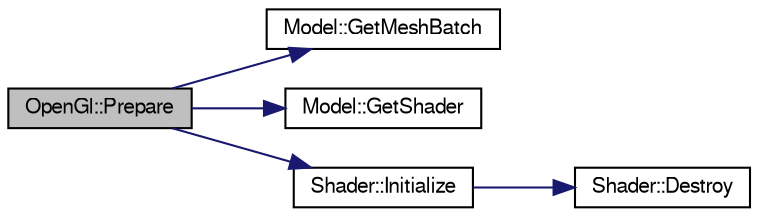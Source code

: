 digraph G
{
  bgcolor="transparent";
  edge [fontname="FreeSans",fontsize=10,labelfontname="FreeSans",labelfontsize=10];
  node [fontname="FreeSans",fontsize=10,shape=record];
  rankdir=LR;
  Node1 [label="OpenGl::Prepare",height=0.2,width=0.4,color="black", fillcolor="grey75", style="filled" fontcolor="black"];
  Node1 -> Node2 [color="midnightblue",fontsize=10,style="solid"];
  Node2 [label="Model::GetMeshBatch",height=0.2,width=0.4,color="black",URL="$class_model.html#e8189e0eb940a7a994591ca71dafae5b",tooltip="Gets the mesh batch."];
  Node1 -> Node3 [color="midnightblue",fontsize=10,style="solid"];
  Node3 [label="Model::GetShader",height=0.2,width=0.4,color="black",URL="$class_model.html#985c54c42525ea8e9885977eff7027de",tooltip="Gets the shader."];
  Node1 -> Node4 [color="midnightblue",fontsize=10,style="solid"];
  Node4 [label="Shader::Initialize",height=0.2,width=0.4,color="black",URL="$class_shader.html#750cae45b47ecb6d8b8ae334562e7c6f",tooltip="Initializes the shader program."];
  Node4 -> Node5 [color="midnightblue",fontsize=10,style="solid"];
  Node5 [label="Shader::Destroy",height=0.2,width=0.4,color="black",URL="$class_shader.html#b6fc1a824cb122fcb0c902397e20f72f",tooltip="Destroys any linked shaders."];
}
